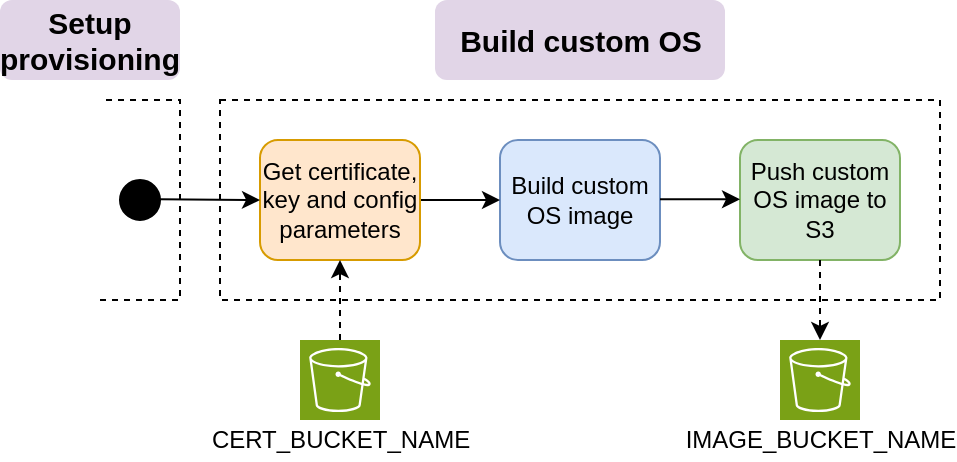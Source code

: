 <mxfile version="22.0.2" type="device">
  <diagram id="RoFN31DEDuAoprLHtcjy" name="Page-1">
    <mxGraphModel dx="1036" dy="606" grid="1" gridSize="10" guides="1" tooltips="1" connect="1" arrows="1" fold="1" page="0" pageScale="1" pageWidth="827" pageHeight="1169" math="0" shadow="0">
      <root>
        <mxCell id="0" />
        <mxCell id="1" parent="0" />
        <mxCell id="3Ych9QoQo4VoyjM5WHYG-4" value="" style="rounded=0;whiteSpace=wrap;html=1;fillColor=none;dashed=1;" parent="1" vertex="1">
          <mxGeometry x="140" y="210" width="360" height="100" as="geometry" />
        </mxCell>
        <mxCell id="NrXn7nHfLIqUMkxgtaWz-4" value="Push custom OS image to S3" style="rounded=1;whiteSpace=wrap;html=1;fillColor=#d5e8d4;strokeColor=#82b366;" parent="1" vertex="1">
          <mxGeometry x="400" y="230" width="80" height="60" as="geometry" />
        </mxCell>
        <mxCell id="3Ych9QoQo4VoyjM5WHYG-5" value="Build custom OS" style="text;html=1;fillColor=#e1d5e7;align=center;verticalAlign=middle;whiteSpace=wrap;rounded=1;dashed=1;fontStyle=1;fontSize=15;strokeColor=none;gradientColor=none;gradientDirection=south;" parent="1" vertex="1">
          <mxGeometry x="247.5" y="160" width="145" height="40" as="geometry" />
        </mxCell>
        <mxCell id="hjqb28hFsZi5MVu-S77l-1" value="" style="endArrow=none;dashed=1;html=1;rounded=0;fontSize=15;" parent="1" edge="1">
          <mxGeometry width="50" height="50" relative="1" as="geometry">
            <mxPoint x="80" y="310" as="sourcePoint" />
            <mxPoint x="80" y="210" as="targetPoint" />
            <Array as="points">
              <mxPoint x="120" y="310" />
              <mxPoint x="120" y="210" />
            </Array>
          </mxGeometry>
        </mxCell>
        <mxCell id="hjqb28hFsZi5MVu-S77l-3" value="" style="ellipse;whiteSpace=wrap;html=1;aspect=fixed;fillColor=#000000;" parent="1" vertex="1">
          <mxGeometry x="90" y="250" width="20" height="20" as="geometry" />
        </mxCell>
        <mxCell id="hjqb28hFsZi5MVu-S77l-4" value="Setup provisioning" style="text;html=1;strokeColor=none;fillColor=#e1d5e7;align=center;verticalAlign=middle;whiteSpace=wrap;rounded=1;dashed=1;fontStyle=1;fontSize=15;" parent="1" vertex="1">
          <mxGeometry x="30" y="160" width="90" height="40" as="geometry" />
        </mxCell>
        <mxCell id="hjqb28hFsZi5MVu-S77l-6" value="Build custom OS image" style="rounded=1;whiteSpace=wrap;html=1;fillColor=#dae8fc;strokeColor=#6c8ebf;" parent="1" vertex="1">
          <mxGeometry x="280" y="230" width="80" height="60" as="geometry" />
        </mxCell>
        <mxCell id="hjqb28hFsZi5MVu-S77l-7" value="" style="endArrow=classic;html=1;rounded=0;exitX=1;exitY=0.5;exitDx=0;exitDy=0;entryX=0;entryY=0.5;entryDx=0;entryDy=0;" parent="1" source="hjqb28hFsZi5MVu-S77l-18" target="hjqb28hFsZi5MVu-S77l-6" edge="1">
          <mxGeometry width="50" height="50" relative="1" as="geometry">
            <mxPoint x="210" y="310" as="sourcePoint" />
            <mxPoint x="260" y="260" as="targetPoint" />
          </mxGeometry>
        </mxCell>
        <mxCell id="hjqb28hFsZi5MVu-S77l-16" value="" style="sketch=0;points=[[0,0,0],[0.25,0,0],[0.5,0,0],[0.75,0,0],[1,0,0],[0,1,0],[0.25,1,0],[0.5,1,0],[0.75,1,0],[1,1,0],[0,0.25,0],[0,0.5,0],[0,0.75,0],[1,0.25,0],[1,0.5,0],[1,0.75,0]];outlineConnect=0;fontColor=#232F3E;fillColor=#7AA116;strokeColor=#ffffff;dashed=0;verticalLabelPosition=bottom;verticalAlign=top;align=center;html=1;fontSize=12;fontStyle=0;aspect=fixed;shape=mxgraph.aws4.resourceIcon;resIcon=mxgraph.aws4.s3;" parent="1" vertex="1">
          <mxGeometry x="180" y="330" width="40" height="40" as="geometry" />
        </mxCell>
        <mxCell id="hjqb28hFsZi5MVu-S77l-17" value="CERT_BUCKET_NAME" style="text;html=1;strokeColor=none;fillColor=none;align=center;verticalAlign=middle;whiteSpace=wrap;rounded=0;" parent="1" vertex="1">
          <mxGeometry x="157.5" y="370" width="85" height="20" as="geometry" />
        </mxCell>
        <mxCell id="hjqb28hFsZi5MVu-S77l-18" value="Get certificate, key and config parameters" style="rounded=1;whiteSpace=wrap;html=1;glass=0;fillColor=#ffe6cc;strokeColor=#d79b00;" parent="1" vertex="1">
          <mxGeometry x="160" y="230" width="80" height="60" as="geometry" />
        </mxCell>
        <mxCell id="hjqb28hFsZi5MVu-S77l-19" value="" style="endArrow=classic;html=1;rounded=0;exitX=1;exitY=0.5;exitDx=0;exitDy=0;entryX=0;entryY=0.5;entryDx=0;entryDy=0;" parent="1" edge="1">
          <mxGeometry width="50" height="50" relative="1" as="geometry">
            <mxPoint x="360" y="259.66" as="sourcePoint" />
            <mxPoint x="400" y="259.66" as="targetPoint" />
          </mxGeometry>
        </mxCell>
        <mxCell id="ZEyl-mhdLOLeBTaFMJ7d-1" value="" style="endArrow=classic;html=1;rounded=0;exitX=1;exitY=0.5;exitDx=0;exitDy=0;entryX=0;entryY=0.5;entryDx=0;entryDy=0;" parent="1" target="hjqb28hFsZi5MVu-S77l-18" edge="1">
          <mxGeometry width="50" height="50" relative="1" as="geometry">
            <mxPoint x="110" y="259.66" as="sourcePoint" />
            <mxPoint x="150" y="259.66" as="targetPoint" />
          </mxGeometry>
        </mxCell>
        <mxCell id="ZEyl-mhdLOLeBTaFMJ7d-2" value="" style="endArrow=classic;html=1;rounded=0;exitX=0.5;exitY=0;exitDx=0;exitDy=0;dashed=1;entryX=0.5;entryY=1;entryDx=0;entryDy=0;exitPerimeter=0;" parent="1" source="hjqb28hFsZi5MVu-S77l-16" target="hjqb28hFsZi5MVu-S77l-18" edge="1">
          <mxGeometry width="50" height="50" relative="1" as="geometry">
            <mxPoint x="199.41" y="330" as="sourcePoint" />
            <mxPoint x="199.41" y="290" as="targetPoint" />
          </mxGeometry>
        </mxCell>
        <mxCell id="ZEyl-mhdLOLeBTaFMJ7d-3" value="" style="sketch=0;points=[[0,0,0],[0.25,0,0],[0.5,0,0],[0.75,0,0],[1,0,0],[0,1,0],[0.25,1,0],[0.5,1,0],[0.75,1,0],[1,1,0],[0,0.25,0],[0,0.5,0],[0,0.75,0],[1,0.25,0],[1,0.5,0],[1,0.75,0]];outlineConnect=0;fontColor=#232F3E;fillColor=#7AA116;strokeColor=#ffffff;dashed=0;verticalLabelPosition=bottom;verticalAlign=top;align=center;html=1;fontSize=12;fontStyle=0;aspect=fixed;shape=mxgraph.aws4.resourceIcon;resIcon=mxgraph.aws4.s3;" parent="1" vertex="1">
          <mxGeometry x="420" y="330" width="40" height="40" as="geometry" />
        </mxCell>
        <mxCell id="ZEyl-mhdLOLeBTaFMJ7d-4" value="IMAGE_BUCKET_NAME" style="text;html=1;strokeColor=none;fillColor=none;align=center;verticalAlign=middle;whiteSpace=wrap;rounded=0;" parent="1" vertex="1">
          <mxGeometry x="397.5" y="370" width="85" height="20" as="geometry" />
        </mxCell>
        <mxCell id="ZEyl-mhdLOLeBTaFMJ7d-5" value="" style="endArrow=classic;html=1;rounded=0;exitX=0.5;exitY=1;exitDx=0;exitDy=0;dashed=1;entryX=0.5;entryY=0;entryDx=0;entryDy=0;entryPerimeter=0;" parent="1" source="NrXn7nHfLIqUMkxgtaWz-4" target="ZEyl-mhdLOLeBTaFMJ7d-3" edge="1">
          <mxGeometry width="50" height="50" relative="1" as="geometry">
            <mxPoint x="439.66" y="290" as="sourcePoint" />
            <mxPoint x="439.66" y="330" as="targetPoint" />
          </mxGeometry>
        </mxCell>
      </root>
    </mxGraphModel>
  </diagram>
</mxfile>

